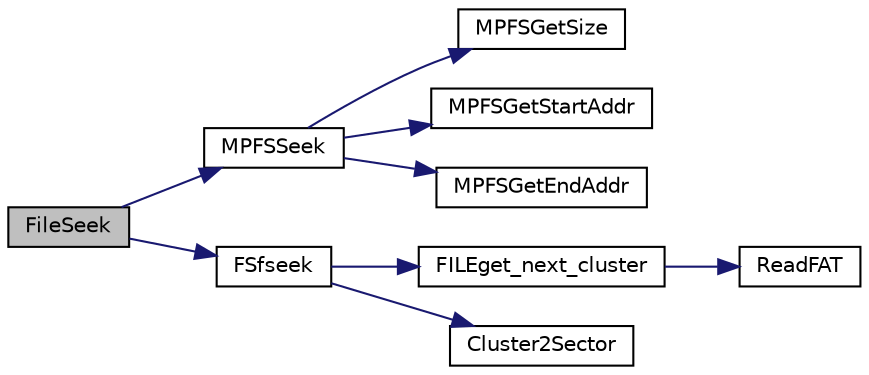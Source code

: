 digraph "FileSeek"
{
  edge [fontname="Helvetica",fontsize="10",labelfontname="Helvetica",labelfontsize="10"];
  node [fontname="Helvetica",fontsize="10",shape=record];
  rankdir="LR";
  Node1 [label="FileSeek",height=0.2,width=0.4,color="black", fillcolor="grey75", style="filled", fontcolor="black"];
  Node1 -> Node2 [color="midnightblue",fontsize="10",style="solid",fontname="Helvetica"];
  Node2 [label="MPFSSeek",height=0.2,width=0.4,color="black", fillcolor="white", style="filled",URL="$_m_p_f_s2_8h.html#aa7554eb69c3ee75485332ea232867e88"];
  Node2 -> Node3 [color="midnightblue",fontsize="10",style="solid",fontname="Helvetica"];
  Node3 [label="MPFSGetSize",height=0.2,width=0.4,color="black", fillcolor="white", style="filled",URL="$_m_p_f_s2_8c.html#ab5f95b53b6147d65bd310651ea186c4f"];
  Node2 -> Node4 [color="midnightblue",fontsize="10",style="solid",fontname="Helvetica"];
  Node4 [label="MPFSGetStartAddr",height=0.2,width=0.4,color="black", fillcolor="white", style="filled",URL="$_m_p_f_s2_8c.html#ad88773de15b176b96448609cdbd8ed8b"];
  Node2 -> Node5 [color="midnightblue",fontsize="10",style="solid",fontname="Helvetica"];
  Node5 [label="MPFSGetEndAddr",height=0.2,width=0.4,color="black", fillcolor="white", style="filled",URL="$_m_p_f_s2_8c.html#ad660543467859473984c11b655d64322"];
  Node1 -> Node6 [color="midnightblue",fontsize="10",style="solid",fontname="Helvetica"];
  Node6 [label="FSfseek",height=0.2,width=0.4,color="black", fillcolor="white", style="filled",URL="$_f_s_i_o_8h.html#a919fabb3203e0eacf711b957bf803c10"];
  Node6 -> Node7 [color="midnightblue",fontsize="10",style="solid",fontname="Helvetica"];
  Node7 [label="FILEget_next_cluster",height=0.2,width=0.4,color="black", fillcolor="white", style="filled",URL="$_f_s_i_o_8c.html#a11c64fd4e3052b4db1ace3e6da53512b"];
  Node7 -> Node8 [color="midnightblue",fontsize="10",style="solid",fontname="Helvetica"];
  Node8 [label="ReadFAT",height=0.2,width=0.4,color="black", fillcolor="white", style="filled",URL="$_f_s_i_o_8c.html#a4d7dfa3bb2dff15bed1982fa8e4595e0"];
  Node6 -> Node9 [color="midnightblue",fontsize="10",style="solid",fontname="Helvetica"];
  Node9 [label="Cluster2Sector",height=0.2,width=0.4,color="black", fillcolor="white", style="filled",URL="$_f_s_i_o_8c.html#a770482c21b6c1913ef159307ddb56b7e"];
}
